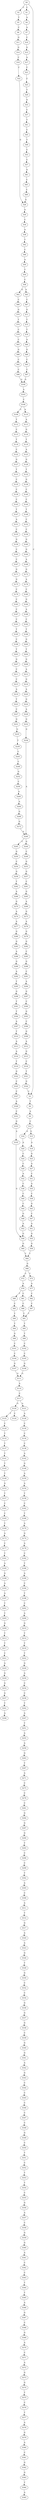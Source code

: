 strict digraph  {
	S0 -> S1 [ label = C ];
	S0 -> S2 [ label = C ];
	S0 -> S3 [ label = C ];
	S1 -> S4 [ label = A ];
	S2 -> S5 [ label = T ];
	S3 -> S6 [ label = T ];
	S4 -> S7 [ label = A ];
	S5 -> S8 [ label = C ];
	S6 -> S9 [ label = A ];
	S7 -> S10 [ label = C ];
	S8 -> S11 [ label = G ];
	S9 -> S12 [ label = C ];
	S10 -> S13 [ label = G ];
	S11 -> S14 [ label = G ];
	S12 -> S15 [ label = G ];
	S12 -> S16 [ label = A ];
	S13 -> S17 [ label = A ];
	S14 -> S18 [ label = C ];
	S15 -> S19 [ label = A ];
	S16 -> S20 [ label = A ];
	S17 -> S21 [ label = C ];
	S18 -> S22 [ label = C ];
	S19 -> S23 [ label = G ];
	S20 -> S24 [ label = C ];
	S21 -> S25 [ label = C ];
	S22 -> S26 [ label = G ];
	S23 -> S27 [ label = A ];
	S24 -> S28 [ label = C ];
	S25 -> S29 [ label = T ];
	S26 -> S30 [ label = A ];
	S27 -> S31 [ label = C ];
	S28 -> S32 [ label = A ];
	S29 -> S33 [ label = G ];
	S30 -> S34 [ label = C ];
	S31 -> S35 [ label = A ];
	S32 -> S36 [ label = C ];
	S33 -> S37 [ label = C ];
	S34 -> S38 [ label = A ];
	S35 -> S39 [ label = C ];
	S36 -> S40 [ label = C ];
	S37 -> S41 [ label = T ];
	S38 -> S42 [ label = T ];
	S39 -> S43 [ label = G ];
	S40 -> S44 [ label = C ];
	S41 -> S45 [ label = C ];
	S42 -> S46 [ label = C ];
	S43 -> S47 [ label = C ];
	S44 -> S48 [ label = G ];
	S45 -> S49 [ label = T ];
	S46 -> S50 [ label = A ];
	S47 -> S51 [ label = A ];
	S48 -> S52 [ label = A ];
	S49 -> S53 [ label = C ];
	S50 -> S54 [ label = T ];
	S51 -> S55 [ label = G ];
	S52 -> S56 [ label = G ];
	S53 -> S57 [ label = C ];
	S54 -> S58 [ label = C ];
	S55 -> S59 [ label = G ];
	S56 -> S60 [ label = G ];
	S57 -> S61 [ label = G ];
	S58 -> S62 [ label = G ];
	S58 -> S63 [ label = A ];
	S59 -> S64 [ label = T ];
	S60 -> S64 [ label = T ];
	S61 -> S65 [ label = C ];
	S62 -> S66 [ label = C ];
	S63 -> S67 [ label = C ];
	S64 -> S68 [ label = G ];
	S65 -> S69 [ label = C ];
	S66 -> S70 [ label = G ];
	S67 -> S71 [ label = G ];
	S68 -> S72 [ label = C ];
	S68 -> S73 [ label = T ];
	S69 -> S26 [ label = G ];
	S70 -> S74 [ label = T ];
	S71 -> S75 [ label = T ];
	S72 -> S76 [ label = A ];
	S73 -> S77 [ label = A ];
	S74 -> S78 [ label = C ];
	S75 -> S79 [ label = T ];
	S76 -> S80 [ label = T ];
	S76 -> S81 [ label = C ];
	S77 -> S82 [ label = C ];
	S78 -> S83 [ label = C ];
	S79 -> S84 [ label = A ];
	S80 -> S85 [ label = C ];
	S81 -> S86 [ label = C ];
	S82 -> S87 [ label = C ];
	S83 -> S88 [ label = G ];
	S84 -> S89 [ label = G ];
	S85 -> S90 [ label = T ];
	S86 -> S91 [ label = T ];
	S87 -> S91 [ label = T ];
	S88 -> S92 [ label = C ];
	S89 -> S93 [ label = C ];
	S90 -> S94 [ label = T ];
	S91 -> S95 [ label = T ];
	S92 -> S96 [ label = C ];
	S93 -> S97 [ label = C ];
	S94 -> S98 [ label = G ];
	S95 -> S99 [ label = T ];
	S96 -> S100 [ label = G ];
	S97 -> S100 [ label = G ];
	S98 -> S101 [ label = C ];
	S99 -> S102 [ label = C ];
	S100 -> S103 [ label = A ];
	S101 -> S104 [ label = C ];
	S102 -> S105 [ label = C ];
	S103 -> S106 [ label = C ];
	S104 -> S107 [ label = G ];
	S105 -> S108 [ label = G ];
	S106 -> S109 [ label = C ];
	S106 -> S110 [ label = A ];
	S107 -> S111 [ label = G ];
	S108 -> S111 [ label = G ];
	S109 -> S112 [ label = T ];
	S110 -> S113 [ label = A ];
	S111 -> S114 [ label = A ];
	S112 -> S115 [ label = C ];
	S113 -> S116 [ label = G ];
	S114 -> S117 [ label = C ];
	S115 -> S118 [ label = T ];
	S116 -> S119 [ label = T ];
	S117 -> S120 [ label = G ];
	S117 -> S121 [ label = A ];
	S118 -> S122 [ label = C ];
	S119 -> S123 [ label = A ];
	S120 -> S124 [ label = C ];
	S120 -> S125 [ label = T ];
	S121 -> S126 [ label = A ];
	S122 -> S127 [ label = G ];
	S123 -> S128 [ label = G ];
	S125 -> S129 [ label = C ];
	S126 -> S130 [ label = C ];
	S127 -> S131 [ label = T ];
	S128 -> S132 [ label = T ];
	S129 -> S133 [ label = T ];
	S130 -> S134 [ label = C ];
	S131 -> S135 [ label = C ];
	S132 -> S136 [ label = G ];
	S133 -> S137 [ label = T ];
	S134 -> S138 [ label = C ];
	S135 -> S139 [ label = C ];
	S136 -> S140 [ label = C ];
	S137 -> S141 [ label = T ];
	S138 -> S142 [ label = A ];
	S139 -> S143 [ label = C ];
	S140 -> S144 [ label = C ];
	S141 -> S145 [ label = T ];
	S142 -> S146 [ label = G ];
	S143 -> S147 [ label = T ];
	S144 -> S148 [ label = T ];
	S145 -> S149 [ label = T ];
	S146 -> S150 [ label = A ];
	S147 -> S151 [ label = A ];
	S148 -> S152 [ label = C ];
	S149 -> S153 [ label = G ];
	S150 -> S154 [ label = A ];
	S151 -> S155 [ label = C ];
	S152 -> S156 [ label = C ];
	S153 -> S157 [ label = T ];
	S154 -> S158 [ label = T ];
	S155 -> S159 [ label = G ];
	S156 -> S160 [ label = G ];
	S157 -> S161 [ label = C ];
	S158 -> S162 [ label = C ];
	S159 -> S163 [ label = C ];
	S160 -> S164 [ label = G ];
	S161 -> S165 [ label = C ];
	S162 -> S166 [ label = T ];
	S163 -> S167 [ label = C ];
	S164 -> S168 [ label = A ];
	S165 -> S169 [ label = T ];
	S166 -> S170 [ label = A ];
	S167 -> S171 [ label = G ];
	S168 -> S172 [ label = G ];
	S169 -> S173 [ label = A ];
	S170 -> S174 [ label = G ];
	S171 -> S175 [ label = G ];
	S172 -> S176 [ label = A ];
	S173 -> S177 [ label = C ];
	S174 -> S178 [ label = A ];
	S175 -> S179 [ label = C ];
	S176 -> S180 [ label = C ];
	S177 -> S181 [ label = T ];
	S178 -> S182 [ label = C ];
	S179 -> S183 [ label = C ];
	S180 -> S184 [ label = G ];
	S181 -> S185 [ label = A ];
	S182 -> S186 [ label = T ];
	S183 -> S187 [ label = C ];
	S184 -> S188 [ label = A ];
	S185 -> S189 [ label = G ];
	S186 -> S190 [ label = A ];
	S187 -> S191 [ label = C ];
	S188 -> S192 [ label = C ];
	S189 -> S193 [ label = A ];
	S190 -> S194 [ label = C ];
	S191 -> S195 [ label = T ];
	S192 -> S196 [ label = T ];
	S193 -> S197 [ label = A ];
	S194 -> S198 [ label = T ];
	S195 -> S199 [ label = C ];
	S196 -> S200 [ label = G ];
	S197 -> S201 [ label = T ];
	S198 -> S202 [ label = C ];
	S199 -> S203 [ label = T ];
	S200 -> S204 [ label = T ];
	S201 -> S205 [ label = T ];
	S202 -> S206 [ label = A ];
	S203 -> S207 [ label = G ];
	S204 -> S208 [ label = G ];
	S205 -> S209 [ label = G ];
	S206 -> S210 [ label = G ];
	S207 -> S211 [ label = C ];
	S208 -> S212 [ label = A ];
	S209 -> S213 [ label = T ];
	S210 -> S214 [ label = T ];
	S211 -> S215 [ label = C ];
	S212 -> S216 [ label = G ];
	S213 -> S217 [ label = T ];
	S214 -> S218 [ label = T ];
	S215 -> S219 [ label = A ];
	S216 -> S220 [ label = A ];
	S217 -> S221 [ label = C ];
	S218 -> S222 [ label = T ];
	S219 -> S223 [ label = T ];
	S220 -> S224 [ label = G ];
	S221 -> S225 [ label = A ];
	S222 -> S226 [ label = G ];
	S223 -> S227 [ label = C ];
	S224 -> S228 [ label = A ];
	S225 -> S229 [ label = G ];
	S226 -> S230 [ label = A ];
	S227 -> S231 [ label = G ];
	S228 -> S232 [ label = G ];
	S229 -> S233 [ label = G ];
	S230 -> S234 [ label = C ];
	S231 -> S235 [ label = G ];
	S232 -> S236 [ label = G ];
	S233 -> S237 [ label = G ];
	S234 -> S238 [ label = C ];
	S235 -> S239 [ label = T ];
	S236 -> S240 [ label = A ];
	S237 -> S241 [ label = T ];
	S238 -> S242 [ label = T ];
	S239 -> S243 [ label = C ];
	S240 -> S244 [ label = G ];
	S240 -> S245 [ label = C ];
	S241 -> S246 [ label = A ];
	S242 -> S247 [ label = A ];
	S243 -> S248 [ label = C ];
	S244 -> S249 [ label = C ];
	S245 -> S250 [ label = G ];
	S247 -> S251 [ label = T ];
	S248 -> S252 [ label = G ];
	S249 -> S253 [ label = G ];
	S250 -> S254 [ label = C ];
	S251 -> S255 [ label = A ];
	S252 -> S256 [ label = C ];
	S253 -> S257 [ label = G ];
	S254 -> S258 [ label = G ];
	S255 -> S259 [ label = A ];
	S256 -> S260 [ label = A ];
	S257 -> S261 [ label = C ];
	S258 -> S262 [ label = T ];
	S259 -> S263 [ label = G ];
	S260 -> S264 [ label = A ];
	S261 -> S265 [ label = G ];
	S262 -> S266 [ label = A ];
	S263 -> S267 [ label = T ];
	S264 -> S268 [ label = G ];
	S265 -> S269 [ label = A ];
	S266 -> S270 [ label = G ];
	S267 -> S271 [ label = A ];
	S268 -> S272 [ label = G ];
	S269 -> S273 [ label = G ];
	S270 -> S274 [ label = A ];
	S271 -> S275 [ label = C ];
	S272 -> S240 [ label = A ];
	S273 -> S276 [ label = A ];
	S274 -> S277 [ label = A ];
	S275 -> S278 [ label = C ];
	S276 -> S279 [ label = G ];
	S277 -> S280 [ label = G ];
	S278 -> S281 [ label = C ];
	S279 -> S282 [ label = G ];
	S280 -> S283 [ label = G ];
	S281 -> S284 [ label = G ];
	S282 -> S285 [ label = C ];
	S283 -> S286 [ label = A ];
	S284 -> S287 [ label = G ];
	S285 -> S288 [ label = G ];
	S286 -> S289 [ label = G ];
	S287 -> S290 [ label = G ];
	S288 -> S291 [ label = C ];
	S289 -> S292 [ label = A ];
	S290 -> S293 [ label = T ];
	S291 -> S294 [ label = A ];
	S292 -> S295 [ label = T ];
	S293 -> S296 [ label = C ];
	S294 -> S297 [ label = G ];
	S295 -> S298 [ label = G ];
	S296 -> S299 [ label = C ];
	S297 -> S300 [ label = C ];
	S298 -> S301 [ label = T ];
	S299 -> S302 [ label = T ];
	S300 -> S303 [ label = G ];
	S301 -> S304 [ label = T ];
	S302 -> S305 [ label = A ];
	S303 -> S306 [ label = C ];
	S304 -> S307 [ label = A ];
	S305 -> S308 [ label = C ];
	S306 -> S309 [ label = G ];
	S307 -> S310 [ label = T ];
	S308 -> S311 [ label = A ];
	S309 -> S312 [ label = A ];
	S310 -> S313 [ label = A ];
	S311 -> S314 [ label = T ];
	S312 -> S315 [ label = G ];
	S313 -> S316 [ label = A ];
	S314 -> S317 [ label = G ];
	S315 -> S318 [ label = C ];
	S316 -> S319 [ label = T ];
	S317 -> S320 [ label = A ];
	S318 -> S321 [ label = T ];
	S319 -> S322 [ label = G ];
	S320 -> S323 [ label = A ];
	S321 -> S324 [ label = G ];
	S322 -> S325 [ label = C ];
	S323 -> S326 [ label = G ];
	S324 -> S3 [ label = C ];
	S325 -> S327 [ label = C ];
	S326 -> S328 [ label = T ];
	S327 -> S329 [ label = A ];
	S328 -> S330 [ label = G ];
	S329 -> S331 [ label = C ];
	S330 -> S332 [ label = C ];
	S331 -> S333 [ label = G ];
	S332 -> S334 [ label = C ];
	S333 -> S335 [ label = A ];
	S334 -> S336 [ label = G ];
	S335 -> S56 [ label = G ];
	S336 -> S337 [ label = G ];
	S337 -> S338 [ label = G ];
	S338 -> S339 [ label = C ];
	S339 -> S340 [ label = G ];
	S340 -> S341 [ label = G ];
	S341 -> S342 [ label = A ];
	S342 -> S343 [ label = G ];
	S343 -> S344 [ label = C ];
	S344 -> S345 [ label = C ];
	S345 -> S346 [ label = C ];
	S346 -> S347 [ label = C ];
	S347 -> S348 [ label = C ];
	S348 -> S349 [ label = G ];
	S349 -> S350 [ label = C ];
	S350 -> S351 [ label = T ];
	S351 -> S352 [ label = C ];
	S352 -> S353 [ label = T ];
	S353 -> S354 [ label = T ];
	S354 -> S355 [ label = C ];
	S355 -> S356 [ label = G ];
	S356 -> S357 [ label = A ];
	S357 -> S358 [ label = C ];
	S358 -> S359 [ label = G ];
	S359 -> S360 [ label = G ];
	S360 -> S361 [ label = A ];
	S361 -> S362 [ label = C ];
	S362 -> S363 [ label = C ];
	S363 -> S364 [ label = T ];
	S364 -> S365 [ label = T ];
	S365 -> S366 [ label = A ];
	S366 -> S367 [ label = G ];
	S367 -> S368 [ label = C ];
	S368 -> S369 [ label = G ];
	S369 -> S370 [ label = A ];
	S370 -> S371 [ label = C ];
	S371 -> S372 [ label = A ];
	S372 -> S373 [ label = G ];
	S373 -> S374 [ label = G ];
	S374 -> S375 [ label = T ];
	S375 -> S376 [ label = C ];
	S376 -> S377 [ label = T ];
	S377 -> S378 [ label = A ];
	S378 -> S379 [ label = G ];
	S379 -> S380 [ label = A ];
	S380 -> S381 [ label = C ];
	S381 -> S382 [ label = G ];
	S382 -> S383 [ label = G ];
	S383 -> S384 [ label = T ];
	S384 -> S385 [ label = A ];
}
